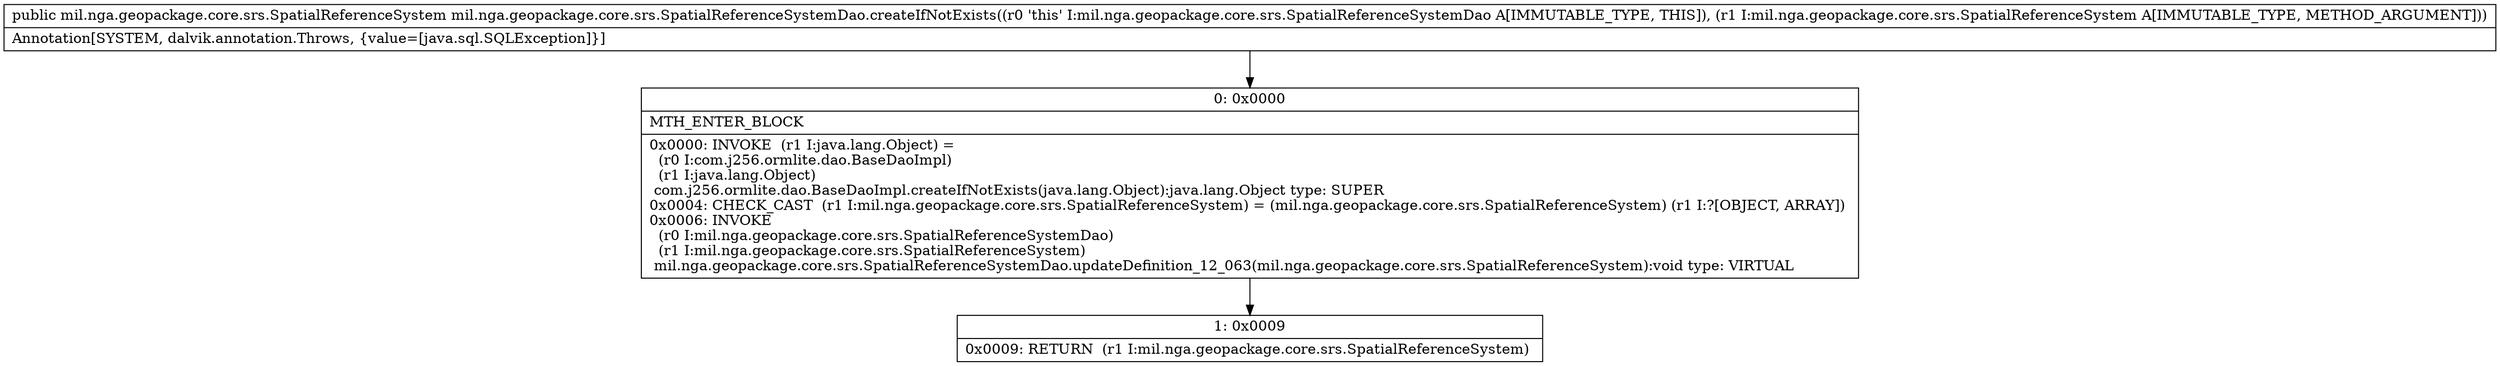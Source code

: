 digraph "CFG formil.nga.geopackage.core.srs.SpatialReferenceSystemDao.createIfNotExists(Lmil\/nga\/geopackage\/core\/srs\/SpatialReferenceSystem;)Lmil\/nga\/geopackage\/core\/srs\/SpatialReferenceSystem;" {
Node_0 [shape=record,label="{0\:\ 0x0000|MTH_ENTER_BLOCK\l|0x0000: INVOKE  (r1 I:java.lang.Object) = \l  (r0 I:com.j256.ormlite.dao.BaseDaoImpl)\l  (r1 I:java.lang.Object)\l com.j256.ormlite.dao.BaseDaoImpl.createIfNotExists(java.lang.Object):java.lang.Object type: SUPER \l0x0004: CHECK_CAST  (r1 I:mil.nga.geopackage.core.srs.SpatialReferenceSystem) = (mil.nga.geopackage.core.srs.SpatialReferenceSystem) (r1 I:?[OBJECT, ARRAY]) \l0x0006: INVOKE  \l  (r0 I:mil.nga.geopackage.core.srs.SpatialReferenceSystemDao)\l  (r1 I:mil.nga.geopackage.core.srs.SpatialReferenceSystem)\l mil.nga.geopackage.core.srs.SpatialReferenceSystemDao.updateDefinition_12_063(mil.nga.geopackage.core.srs.SpatialReferenceSystem):void type: VIRTUAL \l}"];
Node_1 [shape=record,label="{1\:\ 0x0009|0x0009: RETURN  (r1 I:mil.nga.geopackage.core.srs.SpatialReferenceSystem) \l}"];
MethodNode[shape=record,label="{public mil.nga.geopackage.core.srs.SpatialReferenceSystem mil.nga.geopackage.core.srs.SpatialReferenceSystemDao.createIfNotExists((r0 'this' I:mil.nga.geopackage.core.srs.SpatialReferenceSystemDao A[IMMUTABLE_TYPE, THIS]), (r1 I:mil.nga.geopackage.core.srs.SpatialReferenceSystem A[IMMUTABLE_TYPE, METHOD_ARGUMENT]))  | Annotation[SYSTEM, dalvik.annotation.Throws, \{value=[java.sql.SQLException]\}]\l}"];
MethodNode -> Node_0;
Node_0 -> Node_1;
}

